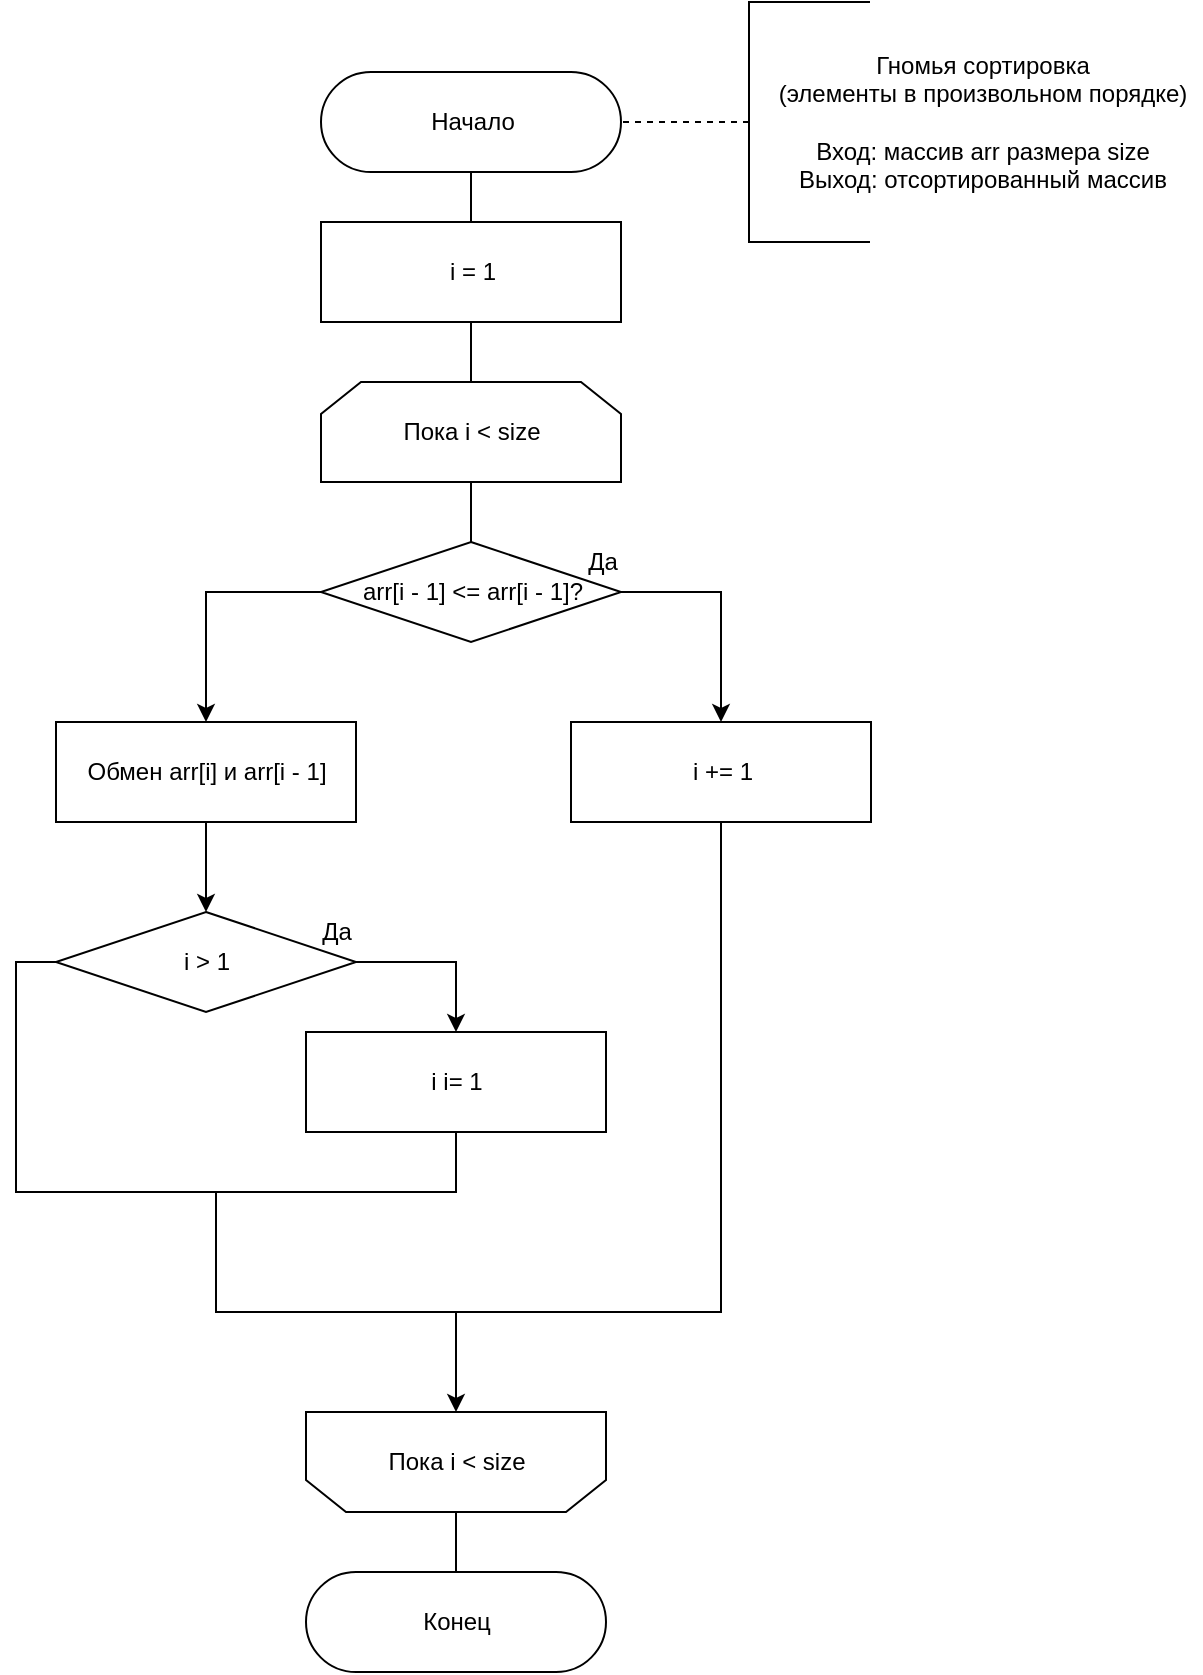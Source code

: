 <mxfile>
    <diagram id="aUnT7LFseOe2xe_AJLDL" name="Страница 1">
        <mxGraphModel dx="803" dy="605" grid="1" gridSize="10" guides="1" tooltips="1" connect="1" arrows="1" fold="1" page="1" pageScale="1" pageWidth="827" pageHeight="1169" math="0" shadow="0">
            <root>
                <mxCell id="0"/>
                <mxCell id="1" parent="0"/>
                <mxCell id="2" style="edgeStyle=orthogonalEdgeStyle;rounded=0;orthogonalLoop=1;jettySize=auto;html=1;exitX=0.5;exitY=0.5;exitDx=0;exitDy=25;exitPerimeter=0;entryX=0.5;entryY=0;entryDx=0;entryDy=0;endArrow=none;endFill=0;" edge="1" parent="1" source="3">
                    <mxGeometry relative="1" as="geometry">
                        <mxPoint x="457.5" y="155" as="targetPoint"/>
                    </mxGeometry>
                </mxCell>
                <mxCell id="3" value="Начало" style="html=1;dashed=0;whitespace=wrap;shape=mxgraph.dfd.start" vertex="1" parent="1">
                    <mxGeometry x="382.5" y="80" width="150" height="50" as="geometry"/>
                </mxCell>
                <mxCell id="4" style="edgeStyle=orthogonalEdgeStyle;rounded=0;orthogonalLoop=1;jettySize=auto;html=1;exitX=0.5;exitY=1;exitDx=0;exitDy=0;entryX=1;entryY=0.5;entryDx=0;entryDy=0;entryPerimeter=0;endArrow=none;endFill=0;dashed=1;" edge="1" parent="1" source="5" target="3">
                    <mxGeometry relative="1" as="geometry"/>
                </mxCell>
                <mxCell id="5" value="" style="shape=partialRectangle;whiteSpace=wrap;html=1;bottom=1;right=1;left=1;top=0;fillColor=none;routingCenterX=-0.5;rotation=90;" vertex="1" parent="1">
                    <mxGeometry x="566.5" y="75" width="120" height="60" as="geometry"/>
                </mxCell>
                <mxCell id="6" value="Гномья сортировка&lt;br&gt;(элементы в произвольном порядке)&lt;br&gt;&lt;br&gt;Вход: массив arr размера size&lt;br&gt;Выход: отсортированный массив" style="text;html=1;align=center;verticalAlign=middle;resizable=0;points=[];autosize=1;strokeColor=none;" vertex="1" parent="1">
                    <mxGeometry x="602.5" y="70" width="220" height="70" as="geometry"/>
                </mxCell>
                <mxCell id="7" style="edgeStyle=orthogonalEdgeStyle;rounded=0;orthogonalLoop=1;jettySize=auto;html=1;exitX=0.5;exitY=1;exitDx=0;exitDy=0;entryX=0.5;entryY=0;entryDx=0;entryDy=0;endArrow=none;endFill=0;" edge="1" parent="1" target="10">
                    <mxGeometry relative="1" as="geometry">
                        <mxPoint x="457.5" y="205" as="sourcePoint"/>
                    </mxGeometry>
                </mxCell>
                <mxCell id="9" style="edgeStyle=orthogonalEdgeStyle;rounded=0;orthogonalLoop=1;jettySize=auto;html=1;exitX=0.5;exitY=1;exitDx=0;exitDy=0;entryX=0.5;entryY=0;entryDx=0;entryDy=0;endArrow=none;endFill=0;" edge="1" parent="1" source="10" target="13">
                    <mxGeometry relative="1" as="geometry"/>
                </mxCell>
                <mxCell id="10" value="Пока i &amp;lt; size" style="shape=loopLimit;whiteSpace=wrap;html=1;" vertex="1" parent="1">
                    <mxGeometry x="382.5" y="235" width="150" height="50" as="geometry"/>
                </mxCell>
                <mxCell id="11" style="edgeStyle=orthogonalEdgeStyle;rounded=0;orthogonalLoop=1;jettySize=auto;html=1;exitX=1;exitY=0.5;exitDx=0;exitDy=0;entryX=0.5;entryY=0;entryDx=0;entryDy=0;endArrow=classic;endFill=1;" edge="1" parent="1" source="13" target="15">
                    <mxGeometry relative="1" as="geometry"/>
                </mxCell>
                <mxCell id="49" style="edgeStyle=orthogonalEdgeStyle;rounded=0;orthogonalLoop=1;jettySize=auto;html=1;exitX=0;exitY=0.5;exitDx=0;exitDy=0;entryX=0.5;entryY=0;entryDx=0;entryDy=0;" edge="1" parent="1" source="13" target="48">
                    <mxGeometry relative="1" as="geometry"/>
                </mxCell>
                <mxCell id="13" value="arr[i - 1] &amp;lt;= arr[i - 1]?" style="shape=rhombus;html=1;dashed=0;whitespace=wrap;perimeter=rhombusPerimeter;" vertex="1" parent="1">
                    <mxGeometry x="382.5" y="315" width="150" height="50" as="geometry"/>
                </mxCell>
                <mxCell id="66" style="edgeStyle=orthogonalEdgeStyle;rounded=0;orthogonalLoop=1;jettySize=auto;html=1;exitX=0.5;exitY=1;exitDx=0;exitDy=0;endArrow=none;endFill=0;" edge="1" parent="1" source="15">
                    <mxGeometry relative="1" as="geometry">
                        <mxPoint x="450" y="700" as="targetPoint"/>
                        <Array as="points">
                            <mxPoint x="583" y="700"/>
                            <mxPoint x="450" y="700"/>
                        </Array>
                    </mxGeometry>
                </mxCell>
                <mxCell id="15" value="i += 1" style="html=1;dashed=0;whitespace=wrap;" vertex="1" parent="1">
                    <mxGeometry x="507.5" y="405" width="150" height="50" as="geometry"/>
                </mxCell>
                <mxCell id="19" style="edgeStyle=orthogonalEdgeStyle;rounded=0;orthogonalLoop=1;jettySize=auto;html=1;exitX=0.5;exitY=0;exitDx=0;exitDy=0;entryX=0.5;entryY=0.5;entryDx=0;entryDy=-25;entryPerimeter=0;endArrow=none;endFill=0;" edge="1" parent="1" source="20" target="23">
                    <mxGeometry relative="1" as="geometry"/>
                </mxCell>
                <mxCell id="20" value="" style="shape=loopLimit;whiteSpace=wrap;html=1;rotation=-180;" vertex="1" parent="1">
                    <mxGeometry x="375" y="750" width="150" height="50" as="geometry"/>
                </mxCell>
                <mxCell id="21" value="&lt;span&gt;Пока i &amp;lt; size&lt;/span&gt;" style="text;html=1;align=center;verticalAlign=middle;resizable=0;points=[];autosize=1;strokeColor=none;" vertex="1" parent="1">
                    <mxGeometry x="410" y="765" width="80" height="20" as="geometry"/>
                </mxCell>
                <mxCell id="22" value="Да" style="text;html=1;align=center;verticalAlign=middle;resizable=0;points=[];autosize=1;strokeColor=none;" vertex="1" parent="1">
                    <mxGeometry x="507.5" y="315" width="30" height="20" as="geometry"/>
                </mxCell>
                <mxCell id="23" value="Конец" style="html=1;dashed=0;whitespace=wrap;shape=mxgraph.dfd.start" vertex="1" parent="1">
                    <mxGeometry x="375" y="830" width="150" height="50" as="geometry"/>
                </mxCell>
                <mxCell id="46" value="i = 1" style="html=1;dashed=0;whitespace=wrap;" vertex="1" parent="1">
                    <mxGeometry x="382.5" y="155" width="150" height="50" as="geometry"/>
                </mxCell>
                <mxCell id="61" style="edgeStyle=orthogonalEdgeStyle;rounded=0;orthogonalLoop=1;jettySize=auto;html=1;exitX=0.5;exitY=1;exitDx=0;exitDy=0;entryX=0.5;entryY=0;entryDx=0;entryDy=0;" edge="1" parent="1" source="48" target="55">
                    <mxGeometry relative="1" as="geometry"/>
                </mxCell>
                <mxCell id="48" value="&lt;span&gt;Обмен arr[i] и arr[i - 1]&lt;/span&gt;" style="html=1;dashed=0;whitespace=wrap;" vertex="1" parent="1">
                    <mxGeometry x="250" y="405" width="150" height="50" as="geometry"/>
                </mxCell>
                <mxCell id="53" style="edgeStyle=orthogonalEdgeStyle;rounded=0;orthogonalLoop=1;jettySize=auto;html=1;exitX=1;exitY=0.5;exitDx=0;exitDy=0;entryX=0.5;entryY=0;entryDx=0;entryDy=0;endArrow=classic;endFill=1;" edge="1" parent="1" source="55" target="56">
                    <mxGeometry relative="1" as="geometry"/>
                </mxCell>
                <mxCell id="65" style="edgeStyle=orthogonalEdgeStyle;rounded=0;orthogonalLoop=1;jettySize=auto;html=1;exitX=0;exitY=0.5;exitDx=0;exitDy=0;" edge="1" parent="1" source="55">
                    <mxGeometry relative="1" as="geometry">
                        <mxPoint x="450" y="750" as="targetPoint"/>
                        <Array as="points">
                            <mxPoint x="230" y="525"/>
                            <mxPoint x="230" y="640"/>
                            <mxPoint x="330" y="640"/>
                            <mxPoint x="330" y="700"/>
                            <mxPoint x="450" y="700"/>
                        </Array>
                    </mxGeometry>
                </mxCell>
                <mxCell id="55" value="i &amp;gt; 1" style="shape=rhombus;html=1;dashed=0;whitespace=wrap;perimeter=rhombusPerimeter;" vertex="1" parent="1">
                    <mxGeometry x="250" y="500" width="150" height="50" as="geometry"/>
                </mxCell>
                <mxCell id="64" style="edgeStyle=orthogonalEdgeStyle;rounded=0;orthogonalLoop=1;jettySize=auto;html=1;exitX=0.5;exitY=1;exitDx=0;exitDy=0;endArrow=none;endFill=0;" edge="1" parent="1" source="56">
                    <mxGeometry relative="1" as="geometry">
                        <mxPoint x="330" y="690" as="targetPoint"/>
                        <Array as="points">
                            <mxPoint x="450" y="640"/>
                            <mxPoint x="330" y="640"/>
                        </Array>
                    </mxGeometry>
                </mxCell>
                <mxCell id="56" value="i i= 1" style="html=1;dashed=0;whitespace=wrap;" vertex="1" parent="1">
                    <mxGeometry x="375" y="560" width="150" height="50" as="geometry"/>
                </mxCell>
                <mxCell id="57" value="Да" style="text;html=1;align=center;verticalAlign=middle;resizable=0;points=[];autosize=1;strokeColor=none;" vertex="1" parent="1">
                    <mxGeometry x="375" y="500" width="30" height="20" as="geometry"/>
                </mxCell>
            </root>
        </mxGraphModel>
    </diagram>
</mxfile>